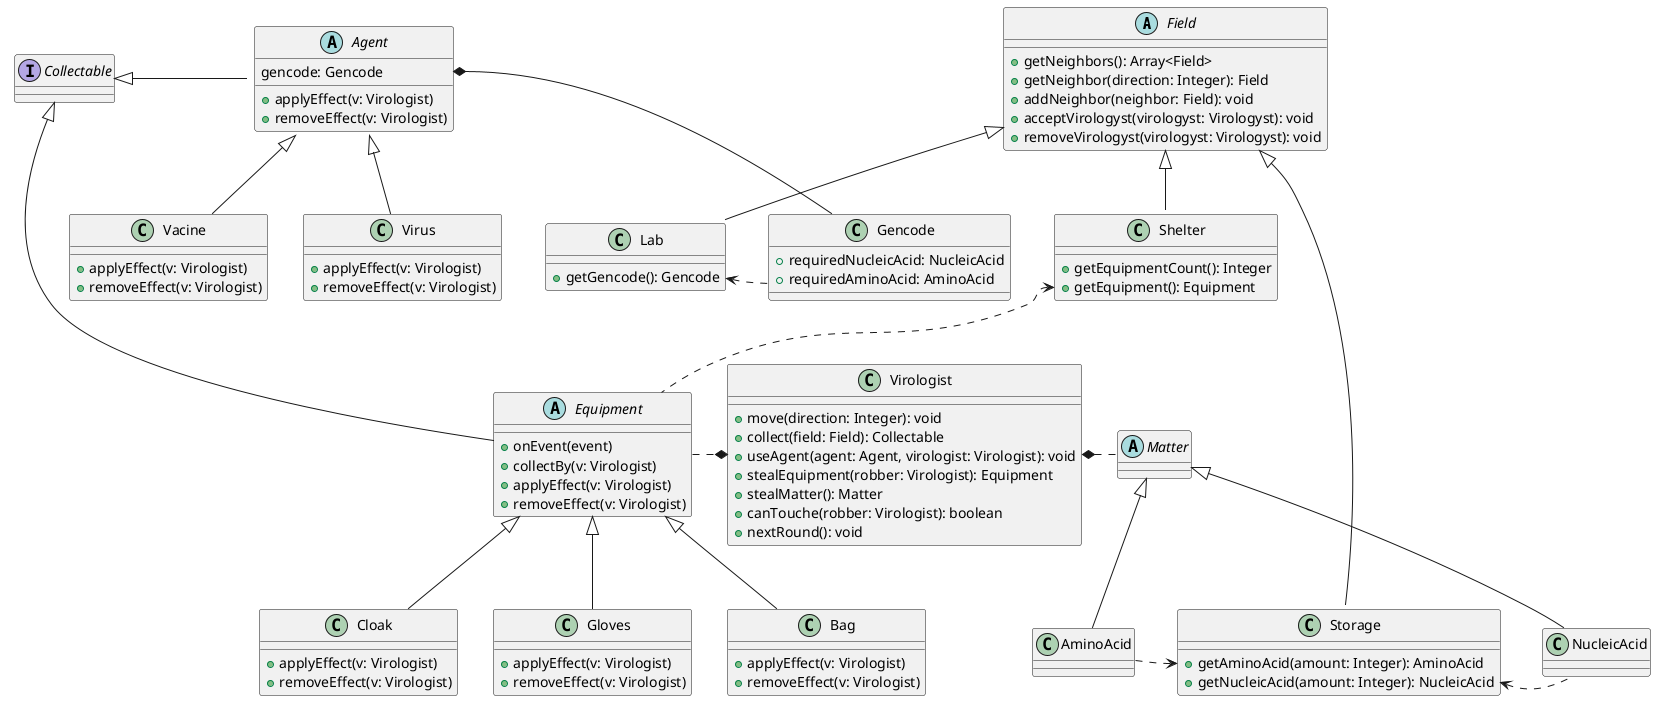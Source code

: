 @startuml

abstract class Field{
 +getNeighbors(): Array<Field>
 +getNeighbor(direction: Integer): Field
 +addNeighbor(neighbor: Field): void
 +acceptVirologyst(virologyst: Virologyst): void
 +removeVirologyst(virologyst: Virologyst): void
}

class Lab{
    +getGencode(): Gencode
}
class Storage{
    +getAminoAcid(amount: Integer): AminoAcid
    +getNucleicAcid(amount: Integer): NucleicAcid
}
class Shelter{
    +getEquipmentCount(): Integer
    +getEquipment(): Equipment
}

Lab::getGencode <. Gencode
Storage::getAminoAcid <.l AminoAcid
Storage::getNucleicAcid <.r NucleicAcid
Shelter::getEquipment <.. Equipment

Field <|-- Lab
Field <|-- Storage
Field <|-- Shelter

class Virologist {
    +move(direction: Integer): void
    +collect(field: Field): Collectable
    +useAgent(agent: Agent, virologist: Virologist): void
    +stealEquipment(robber: Virologist): Equipment
    +stealMatter(): Matter
    +canTouche(robber: Virologist): boolean
    'Invoked at the start of the next Round eg. reduce the Agent's lifetime
    +nextRound(): void
}
Virologist *.r. Matter
Virologist *.l. Equipment

abstract class Matter {

}

class AminoAcid
class NucleicAcid

Matter <|-- AminoAcid
Matter <|-- NucleicAcid

abstract class Equipment {
    +onEvent(event)
    +collectBy(v: Virologist)
    +applyEffect(v: Virologist)
    +removeEffect(v: Virologist)
}

class Cloak{
    +applyEffect(v: Virologist)
    +removeEffect(v: Virologist)
}

class Gloves{
    +applyEffect(v: Virologist)
    +removeEffect(v: Virologist)
}

class Bag{
    +applyEffect(v: Virologist)
    +removeEffect(v: Virologist)
}

Equipment <|-- Cloak
Equipment <|-- Gloves
Equipment <|-- Bag

abstract class Agent{
    gencode: Gencode
    +applyEffect(v: Virologist)
    +removeEffect(v: Virologist)
}

class Virus{
    +applyEffect(v: Virologist)
    +removeEffect(v: Virologist)
}
class Vacine{
    +applyEffect(v: Virologist)
    +removeEffect(v: Virologist)
}

Agent <|-- Virus
Agent <|-- Vacine

'This Gencode is basically the crafting receipt of the Agent
class Gencode {
    +requiredNucleicAcid: NucleicAcid
    +requiredAminoAcid: AminoAcid
}

Agent::gencode *-- Gencode

interface Collectable{

}

Collectable<|- Agent
Collectable <|- Equipment


@enduml